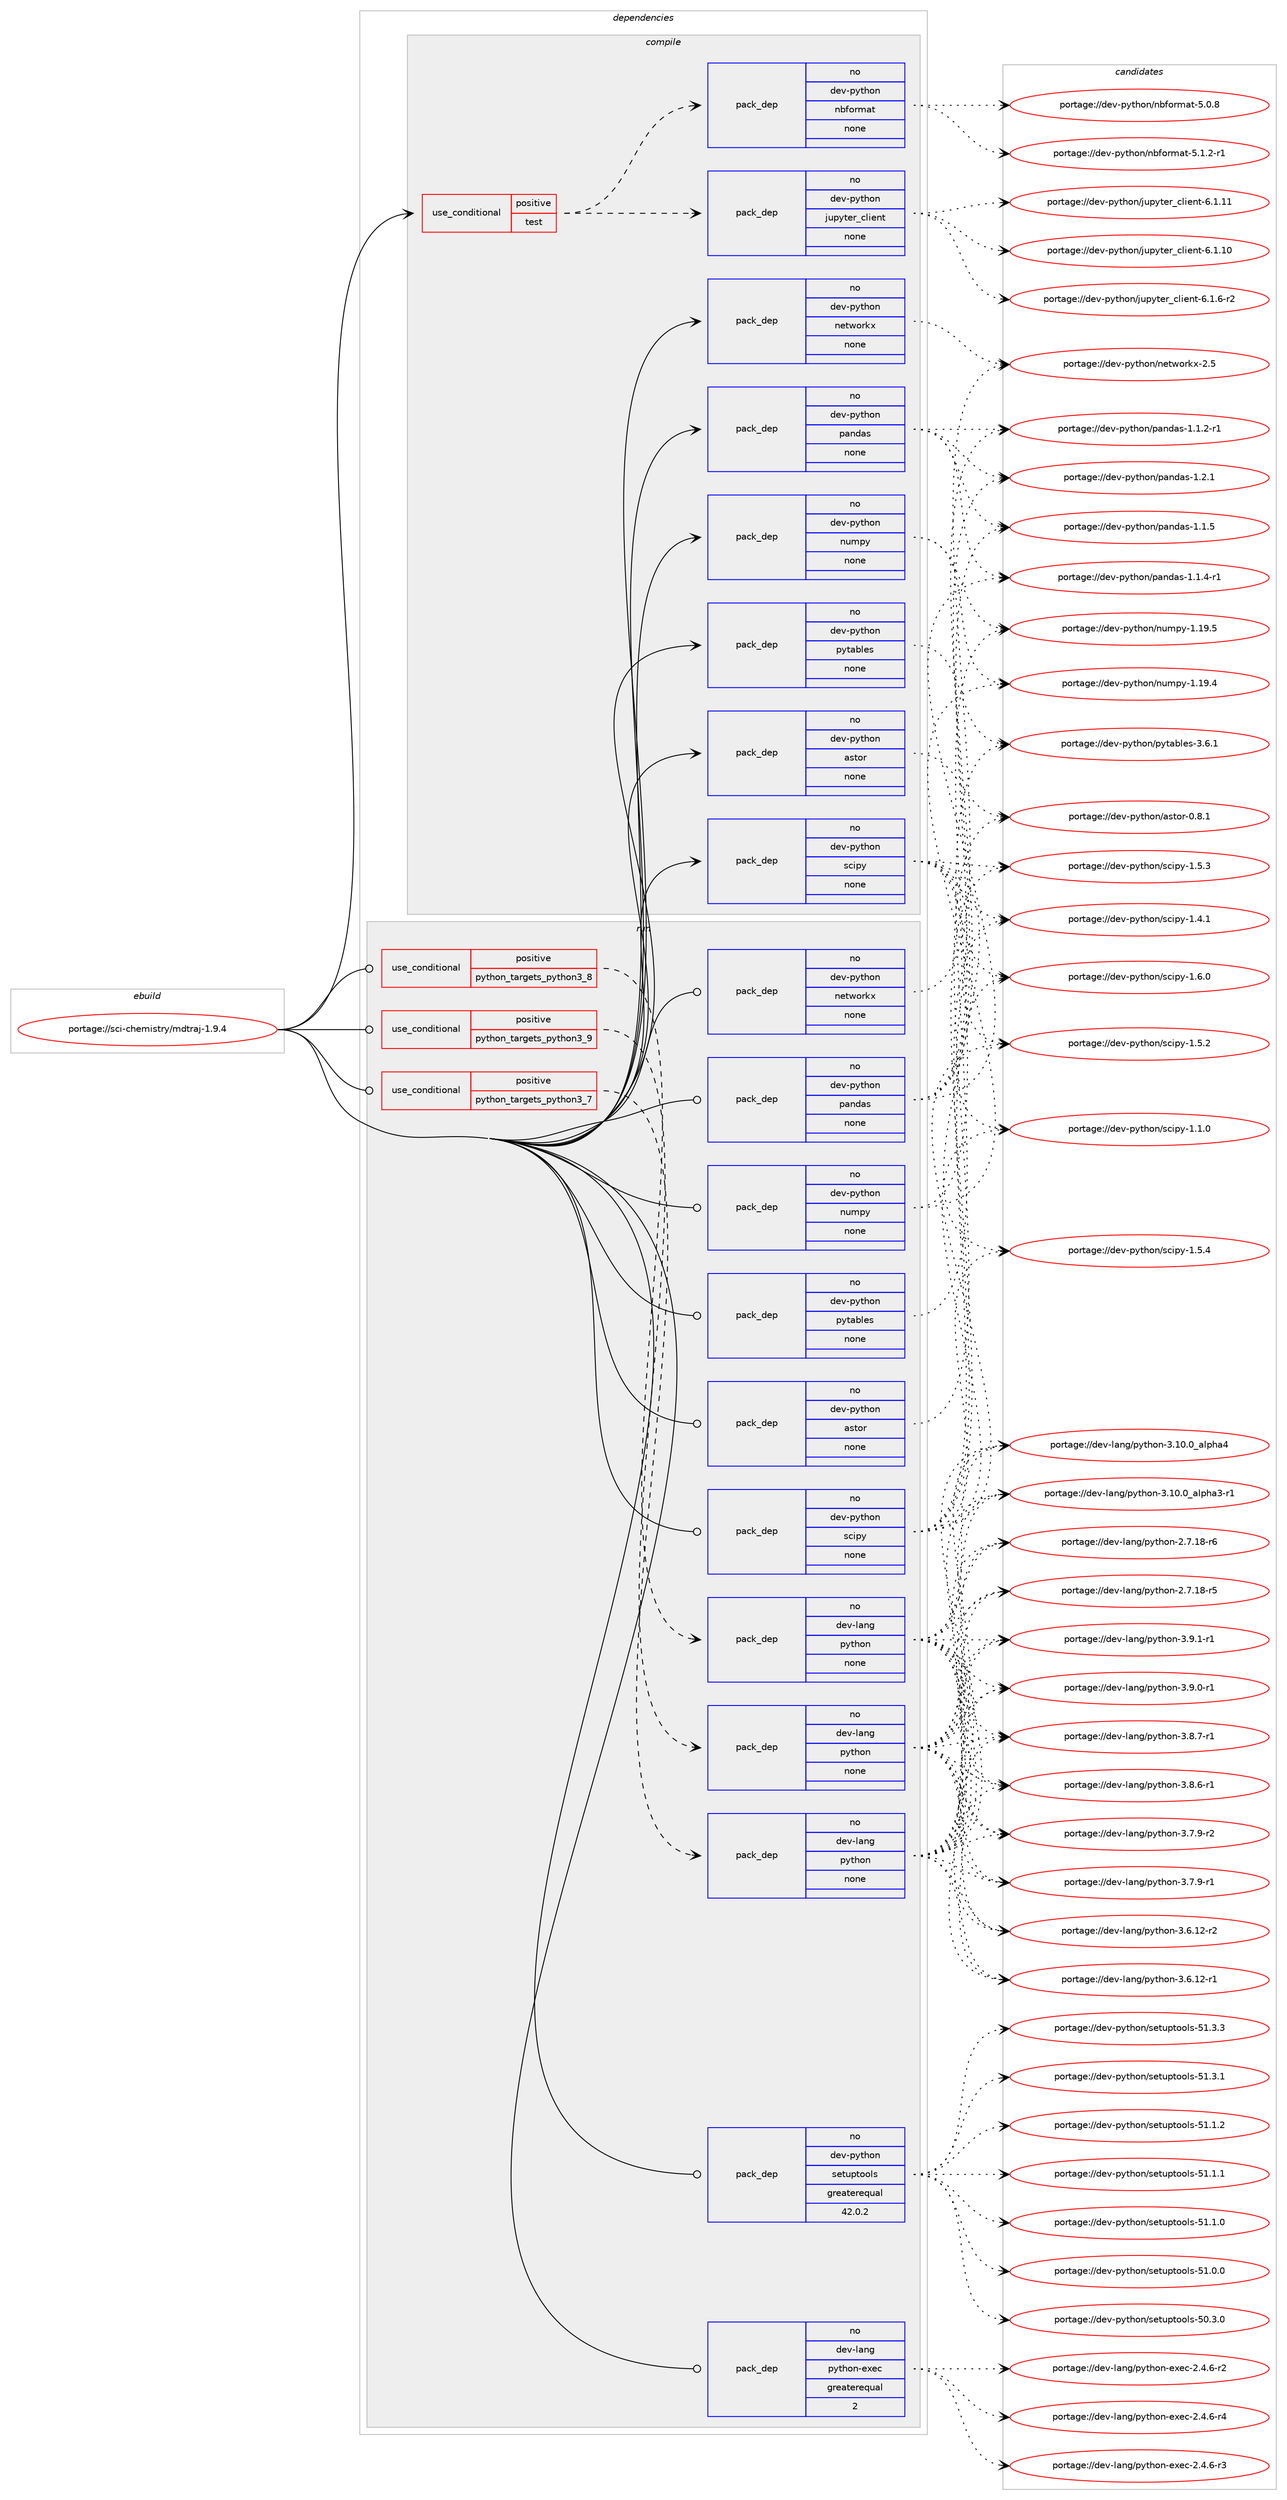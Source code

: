 digraph prolog {

# *************
# Graph options
# *************

newrank=true;
concentrate=true;
compound=true;
graph [rankdir=LR,fontname=Helvetica,fontsize=10,ranksep=1.5];#, ranksep=2.5, nodesep=0.2];
edge  [arrowhead=vee];
node  [fontname=Helvetica,fontsize=10];

# **********
# The ebuild
# **********

subgraph cluster_leftcol {
color=gray;
rank=same;
label=<<i>ebuild</i>>;
id [label="portage://sci-chemistry/mdtraj-1.9.4", color=red, width=4, href="../sci-chemistry/mdtraj-1.9.4.svg"];
}

# ****************
# The dependencies
# ****************

subgraph cluster_midcol {
color=gray;
label=<<i>dependencies</i>>;
subgraph cluster_compile {
fillcolor="#eeeeee";
style=filled;
label=<<i>compile</i>>;
subgraph cond5976 {
dependency19251 [label=<<TABLE BORDER="0" CELLBORDER="1" CELLSPACING="0" CELLPADDING="4"><TR><TD ROWSPAN="3" CELLPADDING="10">use_conditional</TD></TR><TR><TD>positive</TD></TR><TR><TD>test</TD></TR></TABLE>>, shape=none, color=red];
subgraph pack13122 {
dependency19252 [label=<<TABLE BORDER="0" CELLBORDER="1" CELLSPACING="0" CELLPADDING="4" WIDTH="220"><TR><TD ROWSPAN="6" CELLPADDING="30">pack_dep</TD></TR><TR><TD WIDTH="110">no</TD></TR><TR><TD>dev-python</TD></TR><TR><TD>jupyter_client</TD></TR><TR><TD>none</TD></TR><TR><TD></TD></TR></TABLE>>, shape=none, color=blue];
}
dependency19251:e -> dependency19252:w [weight=20,style="dashed",arrowhead="vee"];
subgraph pack13123 {
dependency19253 [label=<<TABLE BORDER="0" CELLBORDER="1" CELLSPACING="0" CELLPADDING="4" WIDTH="220"><TR><TD ROWSPAN="6" CELLPADDING="30">pack_dep</TD></TR><TR><TD WIDTH="110">no</TD></TR><TR><TD>dev-python</TD></TR><TR><TD>nbformat</TD></TR><TR><TD>none</TD></TR><TR><TD></TD></TR></TABLE>>, shape=none, color=blue];
}
dependency19251:e -> dependency19253:w [weight=20,style="dashed",arrowhead="vee"];
}
id:e -> dependency19251:w [weight=20,style="solid",arrowhead="vee"];
subgraph pack13124 {
dependency19254 [label=<<TABLE BORDER="0" CELLBORDER="1" CELLSPACING="0" CELLPADDING="4" WIDTH="220"><TR><TD ROWSPAN="6" CELLPADDING="30">pack_dep</TD></TR><TR><TD WIDTH="110">no</TD></TR><TR><TD>dev-python</TD></TR><TR><TD>astor</TD></TR><TR><TD>none</TD></TR><TR><TD></TD></TR></TABLE>>, shape=none, color=blue];
}
id:e -> dependency19254:w [weight=20,style="solid",arrowhead="vee"];
subgraph pack13125 {
dependency19255 [label=<<TABLE BORDER="0" CELLBORDER="1" CELLSPACING="0" CELLPADDING="4" WIDTH="220"><TR><TD ROWSPAN="6" CELLPADDING="30">pack_dep</TD></TR><TR><TD WIDTH="110">no</TD></TR><TR><TD>dev-python</TD></TR><TR><TD>networkx</TD></TR><TR><TD>none</TD></TR><TR><TD></TD></TR></TABLE>>, shape=none, color=blue];
}
id:e -> dependency19255:w [weight=20,style="solid",arrowhead="vee"];
subgraph pack13126 {
dependency19256 [label=<<TABLE BORDER="0" CELLBORDER="1" CELLSPACING="0" CELLPADDING="4" WIDTH="220"><TR><TD ROWSPAN="6" CELLPADDING="30">pack_dep</TD></TR><TR><TD WIDTH="110">no</TD></TR><TR><TD>dev-python</TD></TR><TR><TD>numpy</TD></TR><TR><TD>none</TD></TR><TR><TD></TD></TR></TABLE>>, shape=none, color=blue];
}
id:e -> dependency19256:w [weight=20,style="solid",arrowhead="vee"];
subgraph pack13127 {
dependency19257 [label=<<TABLE BORDER="0" CELLBORDER="1" CELLSPACING="0" CELLPADDING="4" WIDTH="220"><TR><TD ROWSPAN="6" CELLPADDING="30">pack_dep</TD></TR><TR><TD WIDTH="110">no</TD></TR><TR><TD>dev-python</TD></TR><TR><TD>pandas</TD></TR><TR><TD>none</TD></TR><TR><TD></TD></TR></TABLE>>, shape=none, color=blue];
}
id:e -> dependency19257:w [weight=20,style="solid",arrowhead="vee"];
subgraph pack13128 {
dependency19258 [label=<<TABLE BORDER="0" CELLBORDER="1" CELLSPACING="0" CELLPADDING="4" WIDTH="220"><TR><TD ROWSPAN="6" CELLPADDING="30">pack_dep</TD></TR><TR><TD WIDTH="110">no</TD></TR><TR><TD>dev-python</TD></TR><TR><TD>pytables</TD></TR><TR><TD>none</TD></TR><TR><TD></TD></TR></TABLE>>, shape=none, color=blue];
}
id:e -> dependency19258:w [weight=20,style="solid",arrowhead="vee"];
subgraph pack13129 {
dependency19259 [label=<<TABLE BORDER="0" CELLBORDER="1" CELLSPACING="0" CELLPADDING="4" WIDTH="220"><TR><TD ROWSPAN="6" CELLPADDING="30">pack_dep</TD></TR><TR><TD WIDTH="110">no</TD></TR><TR><TD>dev-python</TD></TR><TR><TD>scipy</TD></TR><TR><TD>none</TD></TR><TR><TD></TD></TR></TABLE>>, shape=none, color=blue];
}
id:e -> dependency19259:w [weight=20,style="solid",arrowhead="vee"];
}
subgraph cluster_compileandrun {
fillcolor="#eeeeee";
style=filled;
label=<<i>compile and run</i>>;
}
subgraph cluster_run {
fillcolor="#eeeeee";
style=filled;
label=<<i>run</i>>;
subgraph cond5977 {
dependency19260 [label=<<TABLE BORDER="0" CELLBORDER="1" CELLSPACING="0" CELLPADDING="4"><TR><TD ROWSPAN="3" CELLPADDING="10">use_conditional</TD></TR><TR><TD>positive</TD></TR><TR><TD>python_targets_python3_7</TD></TR></TABLE>>, shape=none, color=red];
subgraph pack13130 {
dependency19261 [label=<<TABLE BORDER="0" CELLBORDER="1" CELLSPACING="0" CELLPADDING="4" WIDTH="220"><TR><TD ROWSPAN="6" CELLPADDING="30">pack_dep</TD></TR><TR><TD WIDTH="110">no</TD></TR><TR><TD>dev-lang</TD></TR><TR><TD>python</TD></TR><TR><TD>none</TD></TR><TR><TD></TD></TR></TABLE>>, shape=none, color=blue];
}
dependency19260:e -> dependency19261:w [weight=20,style="dashed",arrowhead="vee"];
}
id:e -> dependency19260:w [weight=20,style="solid",arrowhead="odot"];
subgraph cond5978 {
dependency19262 [label=<<TABLE BORDER="0" CELLBORDER="1" CELLSPACING="0" CELLPADDING="4"><TR><TD ROWSPAN="3" CELLPADDING="10">use_conditional</TD></TR><TR><TD>positive</TD></TR><TR><TD>python_targets_python3_8</TD></TR></TABLE>>, shape=none, color=red];
subgraph pack13131 {
dependency19263 [label=<<TABLE BORDER="0" CELLBORDER="1" CELLSPACING="0" CELLPADDING="4" WIDTH="220"><TR><TD ROWSPAN="6" CELLPADDING="30">pack_dep</TD></TR><TR><TD WIDTH="110">no</TD></TR><TR><TD>dev-lang</TD></TR><TR><TD>python</TD></TR><TR><TD>none</TD></TR><TR><TD></TD></TR></TABLE>>, shape=none, color=blue];
}
dependency19262:e -> dependency19263:w [weight=20,style="dashed",arrowhead="vee"];
}
id:e -> dependency19262:w [weight=20,style="solid",arrowhead="odot"];
subgraph cond5979 {
dependency19264 [label=<<TABLE BORDER="0" CELLBORDER="1" CELLSPACING="0" CELLPADDING="4"><TR><TD ROWSPAN="3" CELLPADDING="10">use_conditional</TD></TR><TR><TD>positive</TD></TR><TR><TD>python_targets_python3_9</TD></TR></TABLE>>, shape=none, color=red];
subgraph pack13132 {
dependency19265 [label=<<TABLE BORDER="0" CELLBORDER="1" CELLSPACING="0" CELLPADDING="4" WIDTH="220"><TR><TD ROWSPAN="6" CELLPADDING="30">pack_dep</TD></TR><TR><TD WIDTH="110">no</TD></TR><TR><TD>dev-lang</TD></TR><TR><TD>python</TD></TR><TR><TD>none</TD></TR><TR><TD></TD></TR></TABLE>>, shape=none, color=blue];
}
dependency19264:e -> dependency19265:w [weight=20,style="dashed",arrowhead="vee"];
}
id:e -> dependency19264:w [weight=20,style="solid",arrowhead="odot"];
subgraph pack13133 {
dependency19266 [label=<<TABLE BORDER="0" CELLBORDER="1" CELLSPACING="0" CELLPADDING="4" WIDTH="220"><TR><TD ROWSPAN="6" CELLPADDING="30">pack_dep</TD></TR><TR><TD WIDTH="110">no</TD></TR><TR><TD>dev-lang</TD></TR><TR><TD>python-exec</TD></TR><TR><TD>greaterequal</TD></TR><TR><TD>2</TD></TR></TABLE>>, shape=none, color=blue];
}
id:e -> dependency19266:w [weight=20,style="solid",arrowhead="odot"];
subgraph pack13134 {
dependency19267 [label=<<TABLE BORDER="0" CELLBORDER="1" CELLSPACING="0" CELLPADDING="4" WIDTH="220"><TR><TD ROWSPAN="6" CELLPADDING="30">pack_dep</TD></TR><TR><TD WIDTH="110">no</TD></TR><TR><TD>dev-python</TD></TR><TR><TD>astor</TD></TR><TR><TD>none</TD></TR><TR><TD></TD></TR></TABLE>>, shape=none, color=blue];
}
id:e -> dependency19267:w [weight=20,style="solid",arrowhead="odot"];
subgraph pack13135 {
dependency19268 [label=<<TABLE BORDER="0" CELLBORDER="1" CELLSPACING="0" CELLPADDING="4" WIDTH="220"><TR><TD ROWSPAN="6" CELLPADDING="30">pack_dep</TD></TR><TR><TD WIDTH="110">no</TD></TR><TR><TD>dev-python</TD></TR><TR><TD>networkx</TD></TR><TR><TD>none</TD></TR><TR><TD></TD></TR></TABLE>>, shape=none, color=blue];
}
id:e -> dependency19268:w [weight=20,style="solid",arrowhead="odot"];
subgraph pack13136 {
dependency19269 [label=<<TABLE BORDER="0" CELLBORDER="1" CELLSPACING="0" CELLPADDING="4" WIDTH="220"><TR><TD ROWSPAN="6" CELLPADDING="30">pack_dep</TD></TR><TR><TD WIDTH="110">no</TD></TR><TR><TD>dev-python</TD></TR><TR><TD>numpy</TD></TR><TR><TD>none</TD></TR><TR><TD></TD></TR></TABLE>>, shape=none, color=blue];
}
id:e -> dependency19269:w [weight=20,style="solid",arrowhead="odot"];
subgraph pack13137 {
dependency19270 [label=<<TABLE BORDER="0" CELLBORDER="1" CELLSPACING="0" CELLPADDING="4" WIDTH="220"><TR><TD ROWSPAN="6" CELLPADDING="30">pack_dep</TD></TR><TR><TD WIDTH="110">no</TD></TR><TR><TD>dev-python</TD></TR><TR><TD>pandas</TD></TR><TR><TD>none</TD></TR><TR><TD></TD></TR></TABLE>>, shape=none, color=blue];
}
id:e -> dependency19270:w [weight=20,style="solid",arrowhead="odot"];
subgraph pack13138 {
dependency19271 [label=<<TABLE BORDER="0" CELLBORDER="1" CELLSPACING="0" CELLPADDING="4" WIDTH="220"><TR><TD ROWSPAN="6" CELLPADDING="30">pack_dep</TD></TR><TR><TD WIDTH="110">no</TD></TR><TR><TD>dev-python</TD></TR><TR><TD>pytables</TD></TR><TR><TD>none</TD></TR><TR><TD></TD></TR></TABLE>>, shape=none, color=blue];
}
id:e -> dependency19271:w [weight=20,style="solid",arrowhead="odot"];
subgraph pack13139 {
dependency19272 [label=<<TABLE BORDER="0" CELLBORDER="1" CELLSPACING="0" CELLPADDING="4" WIDTH="220"><TR><TD ROWSPAN="6" CELLPADDING="30">pack_dep</TD></TR><TR><TD WIDTH="110">no</TD></TR><TR><TD>dev-python</TD></TR><TR><TD>scipy</TD></TR><TR><TD>none</TD></TR><TR><TD></TD></TR></TABLE>>, shape=none, color=blue];
}
id:e -> dependency19272:w [weight=20,style="solid",arrowhead="odot"];
subgraph pack13140 {
dependency19273 [label=<<TABLE BORDER="0" CELLBORDER="1" CELLSPACING="0" CELLPADDING="4" WIDTH="220"><TR><TD ROWSPAN="6" CELLPADDING="30">pack_dep</TD></TR><TR><TD WIDTH="110">no</TD></TR><TR><TD>dev-python</TD></TR><TR><TD>setuptools</TD></TR><TR><TD>greaterequal</TD></TR><TR><TD>42.0.2</TD></TR></TABLE>>, shape=none, color=blue];
}
id:e -> dependency19273:w [weight=20,style="solid",arrowhead="odot"];
}
}

# **************
# The candidates
# **************

subgraph cluster_choices {
rank=same;
color=gray;
label=<<i>candidates</i>>;

subgraph choice13122 {
color=black;
nodesep=1;
choice100101118451121211161041111104710611711212111610111495991081051011101164554464946544511450 [label="portage://dev-python/jupyter_client-6.1.6-r2", color=red, width=4,href="../dev-python/jupyter_client-6.1.6-r2.svg"];
choice1001011184511212111610411111047106117112121116101114959910810510111011645544649464949 [label="portage://dev-python/jupyter_client-6.1.11", color=red, width=4,href="../dev-python/jupyter_client-6.1.11.svg"];
choice1001011184511212111610411111047106117112121116101114959910810510111011645544649464948 [label="portage://dev-python/jupyter_client-6.1.10", color=red, width=4,href="../dev-python/jupyter_client-6.1.10.svg"];
dependency19252:e -> choice100101118451121211161041111104710611711212111610111495991081051011101164554464946544511450:w [style=dotted,weight="100"];
dependency19252:e -> choice1001011184511212111610411111047106117112121116101114959910810510111011645544649464949:w [style=dotted,weight="100"];
dependency19252:e -> choice1001011184511212111610411111047106117112121116101114959910810510111011645544649464948:w [style=dotted,weight="100"];
}
subgraph choice13123 {
color=black;
nodesep=1;
choice100101118451121211161041111104711098102111114109971164553464946504511449 [label="portage://dev-python/nbformat-5.1.2-r1", color=red, width=4,href="../dev-python/nbformat-5.1.2-r1.svg"];
choice10010111845112121116104111110471109810211111410997116455346484656 [label="portage://dev-python/nbformat-5.0.8", color=red, width=4,href="../dev-python/nbformat-5.0.8.svg"];
dependency19253:e -> choice100101118451121211161041111104711098102111114109971164553464946504511449:w [style=dotted,weight="100"];
dependency19253:e -> choice10010111845112121116104111110471109810211111410997116455346484656:w [style=dotted,weight="100"];
}
subgraph choice13124 {
color=black;
nodesep=1;
choice100101118451121211161041111104797115116111114454846564649 [label="portage://dev-python/astor-0.8.1", color=red, width=4,href="../dev-python/astor-0.8.1.svg"];
dependency19254:e -> choice100101118451121211161041111104797115116111114454846564649:w [style=dotted,weight="100"];
}
subgraph choice13125 {
color=black;
nodesep=1;
choice100101118451121211161041111104711010111611911111410712045504653 [label="portage://dev-python/networkx-2.5", color=red, width=4,href="../dev-python/networkx-2.5.svg"];
dependency19255:e -> choice100101118451121211161041111104711010111611911111410712045504653:w [style=dotted,weight="100"];
}
subgraph choice13126 {
color=black;
nodesep=1;
choice100101118451121211161041111104711011710911212145494649574653 [label="portage://dev-python/numpy-1.19.5", color=red, width=4,href="../dev-python/numpy-1.19.5.svg"];
choice100101118451121211161041111104711011710911212145494649574652 [label="portage://dev-python/numpy-1.19.4", color=red, width=4,href="../dev-python/numpy-1.19.4.svg"];
dependency19256:e -> choice100101118451121211161041111104711011710911212145494649574653:w [style=dotted,weight="100"];
dependency19256:e -> choice100101118451121211161041111104711011710911212145494649574652:w [style=dotted,weight="100"];
}
subgraph choice13127 {
color=black;
nodesep=1;
choice10010111845112121116104111110471129711010097115454946504649 [label="portage://dev-python/pandas-1.2.1", color=red, width=4,href="../dev-python/pandas-1.2.1.svg"];
choice10010111845112121116104111110471129711010097115454946494653 [label="portage://dev-python/pandas-1.1.5", color=red, width=4,href="../dev-python/pandas-1.1.5.svg"];
choice100101118451121211161041111104711297110100971154549464946524511449 [label="portage://dev-python/pandas-1.1.4-r1", color=red, width=4,href="../dev-python/pandas-1.1.4-r1.svg"];
choice100101118451121211161041111104711297110100971154549464946504511449 [label="portage://dev-python/pandas-1.1.2-r1", color=red, width=4,href="../dev-python/pandas-1.1.2-r1.svg"];
dependency19257:e -> choice10010111845112121116104111110471129711010097115454946504649:w [style=dotted,weight="100"];
dependency19257:e -> choice10010111845112121116104111110471129711010097115454946494653:w [style=dotted,weight="100"];
dependency19257:e -> choice100101118451121211161041111104711297110100971154549464946524511449:w [style=dotted,weight="100"];
dependency19257:e -> choice100101118451121211161041111104711297110100971154549464946504511449:w [style=dotted,weight="100"];
}
subgraph choice13128 {
color=black;
nodesep=1;
choice10010111845112121116104111110471121211169798108101115455146544649 [label="portage://dev-python/pytables-3.6.1", color=red, width=4,href="../dev-python/pytables-3.6.1.svg"];
dependency19258:e -> choice10010111845112121116104111110471121211169798108101115455146544649:w [style=dotted,weight="100"];
}
subgraph choice13129 {
color=black;
nodesep=1;
choice100101118451121211161041111104711599105112121454946544648 [label="portage://dev-python/scipy-1.6.0", color=red, width=4,href="../dev-python/scipy-1.6.0.svg"];
choice100101118451121211161041111104711599105112121454946534652 [label="portage://dev-python/scipy-1.5.4", color=red, width=4,href="../dev-python/scipy-1.5.4.svg"];
choice100101118451121211161041111104711599105112121454946534651 [label="portage://dev-python/scipy-1.5.3", color=red, width=4,href="../dev-python/scipy-1.5.3.svg"];
choice100101118451121211161041111104711599105112121454946534650 [label="portage://dev-python/scipy-1.5.2", color=red, width=4,href="../dev-python/scipy-1.5.2.svg"];
choice100101118451121211161041111104711599105112121454946524649 [label="portage://dev-python/scipy-1.4.1", color=red, width=4,href="../dev-python/scipy-1.4.1.svg"];
choice100101118451121211161041111104711599105112121454946494648 [label="portage://dev-python/scipy-1.1.0", color=red, width=4,href="../dev-python/scipy-1.1.0.svg"];
dependency19259:e -> choice100101118451121211161041111104711599105112121454946544648:w [style=dotted,weight="100"];
dependency19259:e -> choice100101118451121211161041111104711599105112121454946534652:w [style=dotted,weight="100"];
dependency19259:e -> choice100101118451121211161041111104711599105112121454946534651:w [style=dotted,weight="100"];
dependency19259:e -> choice100101118451121211161041111104711599105112121454946534650:w [style=dotted,weight="100"];
dependency19259:e -> choice100101118451121211161041111104711599105112121454946524649:w [style=dotted,weight="100"];
dependency19259:e -> choice100101118451121211161041111104711599105112121454946494648:w [style=dotted,weight="100"];
}
subgraph choice13130 {
color=black;
nodesep=1;
choice1001011184510897110103471121211161041111104551465746494511449 [label="portage://dev-lang/python-3.9.1-r1", color=red, width=4,href="../dev-lang/python-3.9.1-r1.svg"];
choice1001011184510897110103471121211161041111104551465746484511449 [label="portage://dev-lang/python-3.9.0-r1", color=red, width=4,href="../dev-lang/python-3.9.0-r1.svg"];
choice1001011184510897110103471121211161041111104551465646554511449 [label="portage://dev-lang/python-3.8.7-r1", color=red, width=4,href="../dev-lang/python-3.8.7-r1.svg"];
choice1001011184510897110103471121211161041111104551465646544511449 [label="portage://dev-lang/python-3.8.6-r1", color=red, width=4,href="../dev-lang/python-3.8.6-r1.svg"];
choice1001011184510897110103471121211161041111104551465546574511450 [label="portage://dev-lang/python-3.7.9-r2", color=red, width=4,href="../dev-lang/python-3.7.9-r2.svg"];
choice1001011184510897110103471121211161041111104551465546574511449 [label="portage://dev-lang/python-3.7.9-r1", color=red, width=4,href="../dev-lang/python-3.7.9-r1.svg"];
choice100101118451089711010347112121116104111110455146544649504511450 [label="portage://dev-lang/python-3.6.12-r2", color=red, width=4,href="../dev-lang/python-3.6.12-r2.svg"];
choice100101118451089711010347112121116104111110455146544649504511449 [label="portage://dev-lang/python-3.6.12-r1", color=red, width=4,href="../dev-lang/python-3.6.12-r1.svg"];
choice1001011184510897110103471121211161041111104551464948464895971081121049752 [label="portage://dev-lang/python-3.10.0_alpha4", color=red, width=4,href="../dev-lang/python-3.10.0_alpha4.svg"];
choice10010111845108971101034711212111610411111045514649484648959710811210497514511449 [label="portage://dev-lang/python-3.10.0_alpha3-r1", color=red, width=4,href="../dev-lang/python-3.10.0_alpha3-r1.svg"];
choice100101118451089711010347112121116104111110455046554649564511454 [label="portage://dev-lang/python-2.7.18-r6", color=red, width=4,href="../dev-lang/python-2.7.18-r6.svg"];
choice100101118451089711010347112121116104111110455046554649564511453 [label="portage://dev-lang/python-2.7.18-r5", color=red, width=4,href="../dev-lang/python-2.7.18-r5.svg"];
dependency19261:e -> choice1001011184510897110103471121211161041111104551465746494511449:w [style=dotted,weight="100"];
dependency19261:e -> choice1001011184510897110103471121211161041111104551465746484511449:w [style=dotted,weight="100"];
dependency19261:e -> choice1001011184510897110103471121211161041111104551465646554511449:w [style=dotted,weight="100"];
dependency19261:e -> choice1001011184510897110103471121211161041111104551465646544511449:w [style=dotted,weight="100"];
dependency19261:e -> choice1001011184510897110103471121211161041111104551465546574511450:w [style=dotted,weight="100"];
dependency19261:e -> choice1001011184510897110103471121211161041111104551465546574511449:w [style=dotted,weight="100"];
dependency19261:e -> choice100101118451089711010347112121116104111110455146544649504511450:w [style=dotted,weight="100"];
dependency19261:e -> choice100101118451089711010347112121116104111110455146544649504511449:w [style=dotted,weight="100"];
dependency19261:e -> choice1001011184510897110103471121211161041111104551464948464895971081121049752:w [style=dotted,weight="100"];
dependency19261:e -> choice10010111845108971101034711212111610411111045514649484648959710811210497514511449:w [style=dotted,weight="100"];
dependency19261:e -> choice100101118451089711010347112121116104111110455046554649564511454:w [style=dotted,weight="100"];
dependency19261:e -> choice100101118451089711010347112121116104111110455046554649564511453:w [style=dotted,weight="100"];
}
subgraph choice13131 {
color=black;
nodesep=1;
choice1001011184510897110103471121211161041111104551465746494511449 [label="portage://dev-lang/python-3.9.1-r1", color=red, width=4,href="../dev-lang/python-3.9.1-r1.svg"];
choice1001011184510897110103471121211161041111104551465746484511449 [label="portage://dev-lang/python-3.9.0-r1", color=red, width=4,href="../dev-lang/python-3.9.0-r1.svg"];
choice1001011184510897110103471121211161041111104551465646554511449 [label="portage://dev-lang/python-3.8.7-r1", color=red, width=4,href="../dev-lang/python-3.8.7-r1.svg"];
choice1001011184510897110103471121211161041111104551465646544511449 [label="portage://dev-lang/python-3.8.6-r1", color=red, width=4,href="../dev-lang/python-3.8.6-r1.svg"];
choice1001011184510897110103471121211161041111104551465546574511450 [label="portage://dev-lang/python-3.7.9-r2", color=red, width=4,href="../dev-lang/python-3.7.9-r2.svg"];
choice1001011184510897110103471121211161041111104551465546574511449 [label="portage://dev-lang/python-3.7.9-r1", color=red, width=4,href="../dev-lang/python-3.7.9-r1.svg"];
choice100101118451089711010347112121116104111110455146544649504511450 [label="portage://dev-lang/python-3.6.12-r2", color=red, width=4,href="../dev-lang/python-3.6.12-r2.svg"];
choice100101118451089711010347112121116104111110455146544649504511449 [label="portage://dev-lang/python-3.6.12-r1", color=red, width=4,href="../dev-lang/python-3.6.12-r1.svg"];
choice1001011184510897110103471121211161041111104551464948464895971081121049752 [label="portage://dev-lang/python-3.10.0_alpha4", color=red, width=4,href="../dev-lang/python-3.10.0_alpha4.svg"];
choice10010111845108971101034711212111610411111045514649484648959710811210497514511449 [label="portage://dev-lang/python-3.10.0_alpha3-r1", color=red, width=4,href="../dev-lang/python-3.10.0_alpha3-r1.svg"];
choice100101118451089711010347112121116104111110455046554649564511454 [label="portage://dev-lang/python-2.7.18-r6", color=red, width=4,href="../dev-lang/python-2.7.18-r6.svg"];
choice100101118451089711010347112121116104111110455046554649564511453 [label="portage://dev-lang/python-2.7.18-r5", color=red, width=4,href="../dev-lang/python-2.7.18-r5.svg"];
dependency19263:e -> choice1001011184510897110103471121211161041111104551465746494511449:w [style=dotted,weight="100"];
dependency19263:e -> choice1001011184510897110103471121211161041111104551465746484511449:w [style=dotted,weight="100"];
dependency19263:e -> choice1001011184510897110103471121211161041111104551465646554511449:w [style=dotted,weight="100"];
dependency19263:e -> choice1001011184510897110103471121211161041111104551465646544511449:w [style=dotted,weight="100"];
dependency19263:e -> choice1001011184510897110103471121211161041111104551465546574511450:w [style=dotted,weight="100"];
dependency19263:e -> choice1001011184510897110103471121211161041111104551465546574511449:w [style=dotted,weight="100"];
dependency19263:e -> choice100101118451089711010347112121116104111110455146544649504511450:w [style=dotted,weight="100"];
dependency19263:e -> choice100101118451089711010347112121116104111110455146544649504511449:w [style=dotted,weight="100"];
dependency19263:e -> choice1001011184510897110103471121211161041111104551464948464895971081121049752:w [style=dotted,weight="100"];
dependency19263:e -> choice10010111845108971101034711212111610411111045514649484648959710811210497514511449:w [style=dotted,weight="100"];
dependency19263:e -> choice100101118451089711010347112121116104111110455046554649564511454:w [style=dotted,weight="100"];
dependency19263:e -> choice100101118451089711010347112121116104111110455046554649564511453:w [style=dotted,weight="100"];
}
subgraph choice13132 {
color=black;
nodesep=1;
choice1001011184510897110103471121211161041111104551465746494511449 [label="portage://dev-lang/python-3.9.1-r1", color=red, width=4,href="../dev-lang/python-3.9.1-r1.svg"];
choice1001011184510897110103471121211161041111104551465746484511449 [label="portage://dev-lang/python-3.9.0-r1", color=red, width=4,href="../dev-lang/python-3.9.0-r1.svg"];
choice1001011184510897110103471121211161041111104551465646554511449 [label="portage://dev-lang/python-3.8.7-r1", color=red, width=4,href="../dev-lang/python-3.8.7-r1.svg"];
choice1001011184510897110103471121211161041111104551465646544511449 [label="portage://dev-lang/python-3.8.6-r1", color=red, width=4,href="../dev-lang/python-3.8.6-r1.svg"];
choice1001011184510897110103471121211161041111104551465546574511450 [label="portage://dev-lang/python-3.7.9-r2", color=red, width=4,href="../dev-lang/python-3.7.9-r2.svg"];
choice1001011184510897110103471121211161041111104551465546574511449 [label="portage://dev-lang/python-3.7.9-r1", color=red, width=4,href="../dev-lang/python-3.7.9-r1.svg"];
choice100101118451089711010347112121116104111110455146544649504511450 [label="portage://dev-lang/python-3.6.12-r2", color=red, width=4,href="../dev-lang/python-3.6.12-r2.svg"];
choice100101118451089711010347112121116104111110455146544649504511449 [label="portage://dev-lang/python-3.6.12-r1", color=red, width=4,href="../dev-lang/python-3.6.12-r1.svg"];
choice1001011184510897110103471121211161041111104551464948464895971081121049752 [label="portage://dev-lang/python-3.10.0_alpha4", color=red, width=4,href="../dev-lang/python-3.10.0_alpha4.svg"];
choice10010111845108971101034711212111610411111045514649484648959710811210497514511449 [label="portage://dev-lang/python-3.10.0_alpha3-r1", color=red, width=4,href="../dev-lang/python-3.10.0_alpha3-r1.svg"];
choice100101118451089711010347112121116104111110455046554649564511454 [label="portage://dev-lang/python-2.7.18-r6", color=red, width=4,href="../dev-lang/python-2.7.18-r6.svg"];
choice100101118451089711010347112121116104111110455046554649564511453 [label="portage://dev-lang/python-2.7.18-r5", color=red, width=4,href="../dev-lang/python-2.7.18-r5.svg"];
dependency19265:e -> choice1001011184510897110103471121211161041111104551465746494511449:w [style=dotted,weight="100"];
dependency19265:e -> choice1001011184510897110103471121211161041111104551465746484511449:w [style=dotted,weight="100"];
dependency19265:e -> choice1001011184510897110103471121211161041111104551465646554511449:w [style=dotted,weight="100"];
dependency19265:e -> choice1001011184510897110103471121211161041111104551465646544511449:w [style=dotted,weight="100"];
dependency19265:e -> choice1001011184510897110103471121211161041111104551465546574511450:w [style=dotted,weight="100"];
dependency19265:e -> choice1001011184510897110103471121211161041111104551465546574511449:w [style=dotted,weight="100"];
dependency19265:e -> choice100101118451089711010347112121116104111110455146544649504511450:w [style=dotted,weight="100"];
dependency19265:e -> choice100101118451089711010347112121116104111110455146544649504511449:w [style=dotted,weight="100"];
dependency19265:e -> choice1001011184510897110103471121211161041111104551464948464895971081121049752:w [style=dotted,weight="100"];
dependency19265:e -> choice10010111845108971101034711212111610411111045514649484648959710811210497514511449:w [style=dotted,weight="100"];
dependency19265:e -> choice100101118451089711010347112121116104111110455046554649564511454:w [style=dotted,weight="100"];
dependency19265:e -> choice100101118451089711010347112121116104111110455046554649564511453:w [style=dotted,weight="100"];
}
subgraph choice13133 {
color=black;
nodesep=1;
choice10010111845108971101034711212111610411111045101120101994550465246544511452 [label="portage://dev-lang/python-exec-2.4.6-r4", color=red, width=4,href="../dev-lang/python-exec-2.4.6-r4.svg"];
choice10010111845108971101034711212111610411111045101120101994550465246544511451 [label="portage://dev-lang/python-exec-2.4.6-r3", color=red, width=4,href="../dev-lang/python-exec-2.4.6-r3.svg"];
choice10010111845108971101034711212111610411111045101120101994550465246544511450 [label="portage://dev-lang/python-exec-2.4.6-r2", color=red, width=4,href="../dev-lang/python-exec-2.4.6-r2.svg"];
dependency19266:e -> choice10010111845108971101034711212111610411111045101120101994550465246544511452:w [style=dotted,weight="100"];
dependency19266:e -> choice10010111845108971101034711212111610411111045101120101994550465246544511451:w [style=dotted,weight="100"];
dependency19266:e -> choice10010111845108971101034711212111610411111045101120101994550465246544511450:w [style=dotted,weight="100"];
}
subgraph choice13134 {
color=black;
nodesep=1;
choice100101118451121211161041111104797115116111114454846564649 [label="portage://dev-python/astor-0.8.1", color=red, width=4,href="../dev-python/astor-0.8.1.svg"];
dependency19267:e -> choice100101118451121211161041111104797115116111114454846564649:w [style=dotted,weight="100"];
}
subgraph choice13135 {
color=black;
nodesep=1;
choice100101118451121211161041111104711010111611911111410712045504653 [label="portage://dev-python/networkx-2.5", color=red, width=4,href="../dev-python/networkx-2.5.svg"];
dependency19268:e -> choice100101118451121211161041111104711010111611911111410712045504653:w [style=dotted,weight="100"];
}
subgraph choice13136 {
color=black;
nodesep=1;
choice100101118451121211161041111104711011710911212145494649574653 [label="portage://dev-python/numpy-1.19.5", color=red, width=4,href="../dev-python/numpy-1.19.5.svg"];
choice100101118451121211161041111104711011710911212145494649574652 [label="portage://dev-python/numpy-1.19.4", color=red, width=4,href="../dev-python/numpy-1.19.4.svg"];
dependency19269:e -> choice100101118451121211161041111104711011710911212145494649574653:w [style=dotted,weight="100"];
dependency19269:e -> choice100101118451121211161041111104711011710911212145494649574652:w [style=dotted,weight="100"];
}
subgraph choice13137 {
color=black;
nodesep=1;
choice10010111845112121116104111110471129711010097115454946504649 [label="portage://dev-python/pandas-1.2.1", color=red, width=4,href="../dev-python/pandas-1.2.1.svg"];
choice10010111845112121116104111110471129711010097115454946494653 [label="portage://dev-python/pandas-1.1.5", color=red, width=4,href="../dev-python/pandas-1.1.5.svg"];
choice100101118451121211161041111104711297110100971154549464946524511449 [label="portage://dev-python/pandas-1.1.4-r1", color=red, width=4,href="../dev-python/pandas-1.1.4-r1.svg"];
choice100101118451121211161041111104711297110100971154549464946504511449 [label="portage://dev-python/pandas-1.1.2-r1", color=red, width=4,href="../dev-python/pandas-1.1.2-r1.svg"];
dependency19270:e -> choice10010111845112121116104111110471129711010097115454946504649:w [style=dotted,weight="100"];
dependency19270:e -> choice10010111845112121116104111110471129711010097115454946494653:w [style=dotted,weight="100"];
dependency19270:e -> choice100101118451121211161041111104711297110100971154549464946524511449:w [style=dotted,weight="100"];
dependency19270:e -> choice100101118451121211161041111104711297110100971154549464946504511449:w [style=dotted,weight="100"];
}
subgraph choice13138 {
color=black;
nodesep=1;
choice10010111845112121116104111110471121211169798108101115455146544649 [label="portage://dev-python/pytables-3.6.1", color=red, width=4,href="../dev-python/pytables-3.6.1.svg"];
dependency19271:e -> choice10010111845112121116104111110471121211169798108101115455146544649:w [style=dotted,weight="100"];
}
subgraph choice13139 {
color=black;
nodesep=1;
choice100101118451121211161041111104711599105112121454946544648 [label="portage://dev-python/scipy-1.6.0", color=red, width=4,href="../dev-python/scipy-1.6.0.svg"];
choice100101118451121211161041111104711599105112121454946534652 [label="portage://dev-python/scipy-1.5.4", color=red, width=4,href="../dev-python/scipy-1.5.4.svg"];
choice100101118451121211161041111104711599105112121454946534651 [label="portage://dev-python/scipy-1.5.3", color=red, width=4,href="../dev-python/scipy-1.5.3.svg"];
choice100101118451121211161041111104711599105112121454946534650 [label="portage://dev-python/scipy-1.5.2", color=red, width=4,href="../dev-python/scipy-1.5.2.svg"];
choice100101118451121211161041111104711599105112121454946524649 [label="portage://dev-python/scipy-1.4.1", color=red, width=4,href="../dev-python/scipy-1.4.1.svg"];
choice100101118451121211161041111104711599105112121454946494648 [label="portage://dev-python/scipy-1.1.0", color=red, width=4,href="../dev-python/scipy-1.1.0.svg"];
dependency19272:e -> choice100101118451121211161041111104711599105112121454946544648:w [style=dotted,weight="100"];
dependency19272:e -> choice100101118451121211161041111104711599105112121454946534652:w [style=dotted,weight="100"];
dependency19272:e -> choice100101118451121211161041111104711599105112121454946534651:w [style=dotted,weight="100"];
dependency19272:e -> choice100101118451121211161041111104711599105112121454946534650:w [style=dotted,weight="100"];
dependency19272:e -> choice100101118451121211161041111104711599105112121454946524649:w [style=dotted,weight="100"];
dependency19272:e -> choice100101118451121211161041111104711599105112121454946494648:w [style=dotted,weight="100"];
}
subgraph choice13140 {
color=black;
nodesep=1;
choice100101118451121211161041111104711510111611711211611111110811545534946514651 [label="portage://dev-python/setuptools-51.3.3", color=red, width=4,href="../dev-python/setuptools-51.3.3.svg"];
choice100101118451121211161041111104711510111611711211611111110811545534946514649 [label="portage://dev-python/setuptools-51.3.1", color=red, width=4,href="../dev-python/setuptools-51.3.1.svg"];
choice100101118451121211161041111104711510111611711211611111110811545534946494650 [label="portage://dev-python/setuptools-51.1.2", color=red, width=4,href="../dev-python/setuptools-51.1.2.svg"];
choice100101118451121211161041111104711510111611711211611111110811545534946494649 [label="portage://dev-python/setuptools-51.1.1", color=red, width=4,href="../dev-python/setuptools-51.1.1.svg"];
choice100101118451121211161041111104711510111611711211611111110811545534946494648 [label="portage://dev-python/setuptools-51.1.0", color=red, width=4,href="../dev-python/setuptools-51.1.0.svg"];
choice100101118451121211161041111104711510111611711211611111110811545534946484648 [label="portage://dev-python/setuptools-51.0.0", color=red, width=4,href="../dev-python/setuptools-51.0.0.svg"];
choice100101118451121211161041111104711510111611711211611111110811545534846514648 [label="portage://dev-python/setuptools-50.3.0", color=red, width=4,href="../dev-python/setuptools-50.3.0.svg"];
dependency19273:e -> choice100101118451121211161041111104711510111611711211611111110811545534946514651:w [style=dotted,weight="100"];
dependency19273:e -> choice100101118451121211161041111104711510111611711211611111110811545534946514649:w [style=dotted,weight="100"];
dependency19273:e -> choice100101118451121211161041111104711510111611711211611111110811545534946494650:w [style=dotted,weight="100"];
dependency19273:e -> choice100101118451121211161041111104711510111611711211611111110811545534946494649:w [style=dotted,weight="100"];
dependency19273:e -> choice100101118451121211161041111104711510111611711211611111110811545534946494648:w [style=dotted,weight="100"];
dependency19273:e -> choice100101118451121211161041111104711510111611711211611111110811545534946484648:w [style=dotted,weight="100"];
dependency19273:e -> choice100101118451121211161041111104711510111611711211611111110811545534846514648:w [style=dotted,weight="100"];
}
}

}
